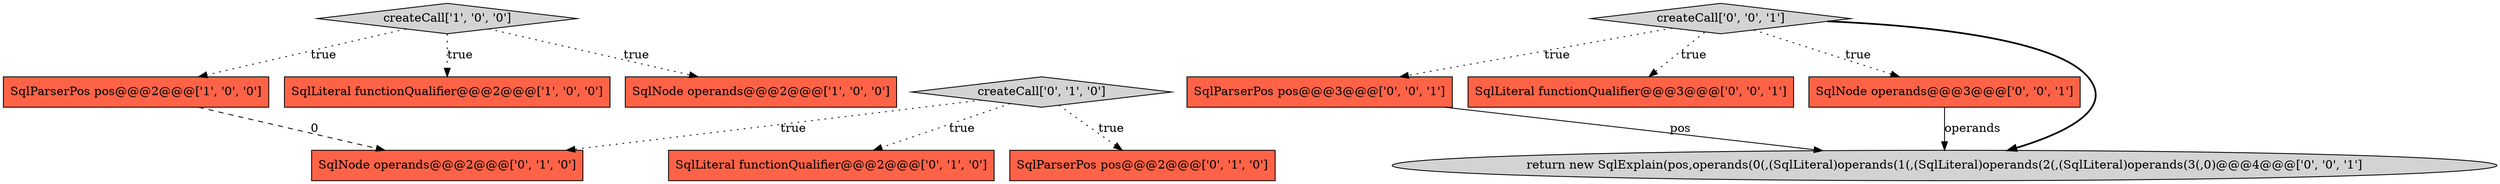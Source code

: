 digraph {
7 [style = filled, label = "SqlNode operands@@@2@@@['0', '1', '0']", fillcolor = tomato, shape = box image = "AAA1AAABBB2BBB"];
3 [style = filled, label = "SqlParserPos pos@@@2@@@['1', '0', '0']", fillcolor = tomato, shape = box image = "AAA1AAABBB1BBB"];
6 [style = filled, label = "SqlLiteral functionQualifier@@@2@@@['0', '1', '0']", fillcolor = tomato, shape = box image = "AAA0AAABBB2BBB"];
8 [style = filled, label = "createCall['0', '0', '1']", fillcolor = lightgray, shape = diamond image = "AAA0AAABBB3BBB"];
2 [style = filled, label = "SqlLiteral functionQualifier@@@2@@@['1', '0', '0']", fillcolor = tomato, shape = box image = "AAA0AAABBB1BBB"];
0 [style = filled, label = "SqlNode operands@@@2@@@['1', '0', '0']", fillcolor = tomato, shape = box image = "AAA0AAABBB1BBB"];
11 [style = filled, label = "SqlParserPos pos@@@3@@@['0', '0', '1']", fillcolor = tomato, shape = box image = "AAA0AAABBB3BBB"];
9 [style = filled, label = "SqlLiteral functionQualifier@@@3@@@['0', '0', '1']", fillcolor = tomato, shape = box image = "AAA0AAABBB3BBB"];
10 [style = filled, label = "SqlNode operands@@@3@@@['0', '0', '1']", fillcolor = tomato, shape = box image = "AAA0AAABBB3BBB"];
1 [style = filled, label = "createCall['1', '0', '0']", fillcolor = lightgray, shape = diamond image = "AAA0AAABBB1BBB"];
5 [style = filled, label = "createCall['0', '1', '0']", fillcolor = lightgray, shape = diamond image = "AAA0AAABBB2BBB"];
4 [style = filled, label = "SqlParserPos pos@@@2@@@['0', '1', '0']", fillcolor = tomato, shape = box image = "AAA0AAABBB2BBB"];
12 [style = filled, label = "return new SqlExplain(pos,operands(0(,(SqlLiteral)operands(1(,(SqlLiteral)operands(2(,(SqlLiteral)operands(3(,0)@@@4@@@['0', '0', '1']", fillcolor = lightgray, shape = ellipse image = "AAA0AAABBB3BBB"];
11->12 [style = solid, label="pos"];
8->11 [style = dotted, label="true"];
5->6 [style = dotted, label="true"];
10->12 [style = solid, label="operands"];
1->0 [style = dotted, label="true"];
8->9 [style = dotted, label="true"];
1->2 [style = dotted, label="true"];
8->10 [style = dotted, label="true"];
5->7 [style = dotted, label="true"];
3->7 [style = dashed, label="0"];
8->12 [style = bold, label=""];
5->4 [style = dotted, label="true"];
1->3 [style = dotted, label="true"];
}
